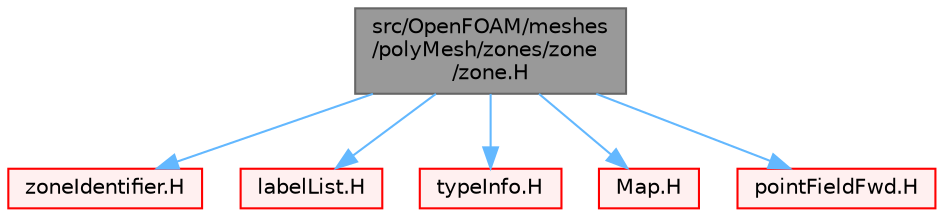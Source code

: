 digraph "src/OpenFOAM/meshes/polyMesh/zones/zone/zone.H"
{
 // LATEX_PDF_SIZE
  bgcolor="transparent";
  edge [fontname=Helvetica,fontsize=10,labelfontname=Helvetica,labelfontsize=10];
  node [fontname=Helvetica,fontsize=10,shape=box,height=0.2,width=0.4];
  Node1 [id="Node000001",label="src/OpenFOAM/meshes\l/polyMesh/zones/zone\l/zone.H",height=0.2,width=0.4,color="gray40", fillcolor="grey60", style="filled", fontcolor="black",tooltip=" "];
  Node1 -> Node2 [id="edge1_Node000001_Node000002",color="steelblue1",style="solid",tooltip=" "];
  Node2 [id="Node000002",label="zoneIdentifier.H",height=0.2,width=0.4,color="red", fillcolor="#FFF0F0", style="filled",URL="$zoneIdentifier_8H.html",tooltip=" "];
  Node1 -> Node102 [id="edge2_Node000001_Node000102",color="steelblue1",style="solid",tooltip=" "];
  Node102 [id="Node000102",label="labelList.H",height=0.2,width=0.4,color="red", fillcolor="#FFF0F0", style="filled",URL="$labelList_8H.html",tooltip=" "];
  Node1 -> Node103 [id="edge3_Node000001_Node000103",color="steelblue1",style="solid",tooltip=" "];
  Node103 [id="Node000103",label="typeInfo.H",height=0.2,width=0.4,color="red", fillcolor="#FFF0F0", style="filled",URL="$typeInfo_8H.html",tooltip=" "];
  Node1 -> Node108 [id="edge4_Node000001_Node000108",color="steelblue1",style="solid",tooltip=" "];
  Node108 [id="Node000108",label="Map.H",height=0.2,width=0.4,color="red", fillcolor="#FFF0F0", style="filled",URL="$Map_8H.html",tooltip=" "];
  Node1 -> Node115 [id="edge5_Node000001_Node000115",color="steelblue1",style="solid",tooltip=" "];
  Node115 [id="Node000115",label="pointFieldFwd.H",height=0.2,width=0.4,color="red", fillcolor="#FFF0F0", style="filled",URL="$pointFieldFwd_8H.html",tooltip=" "];
}
